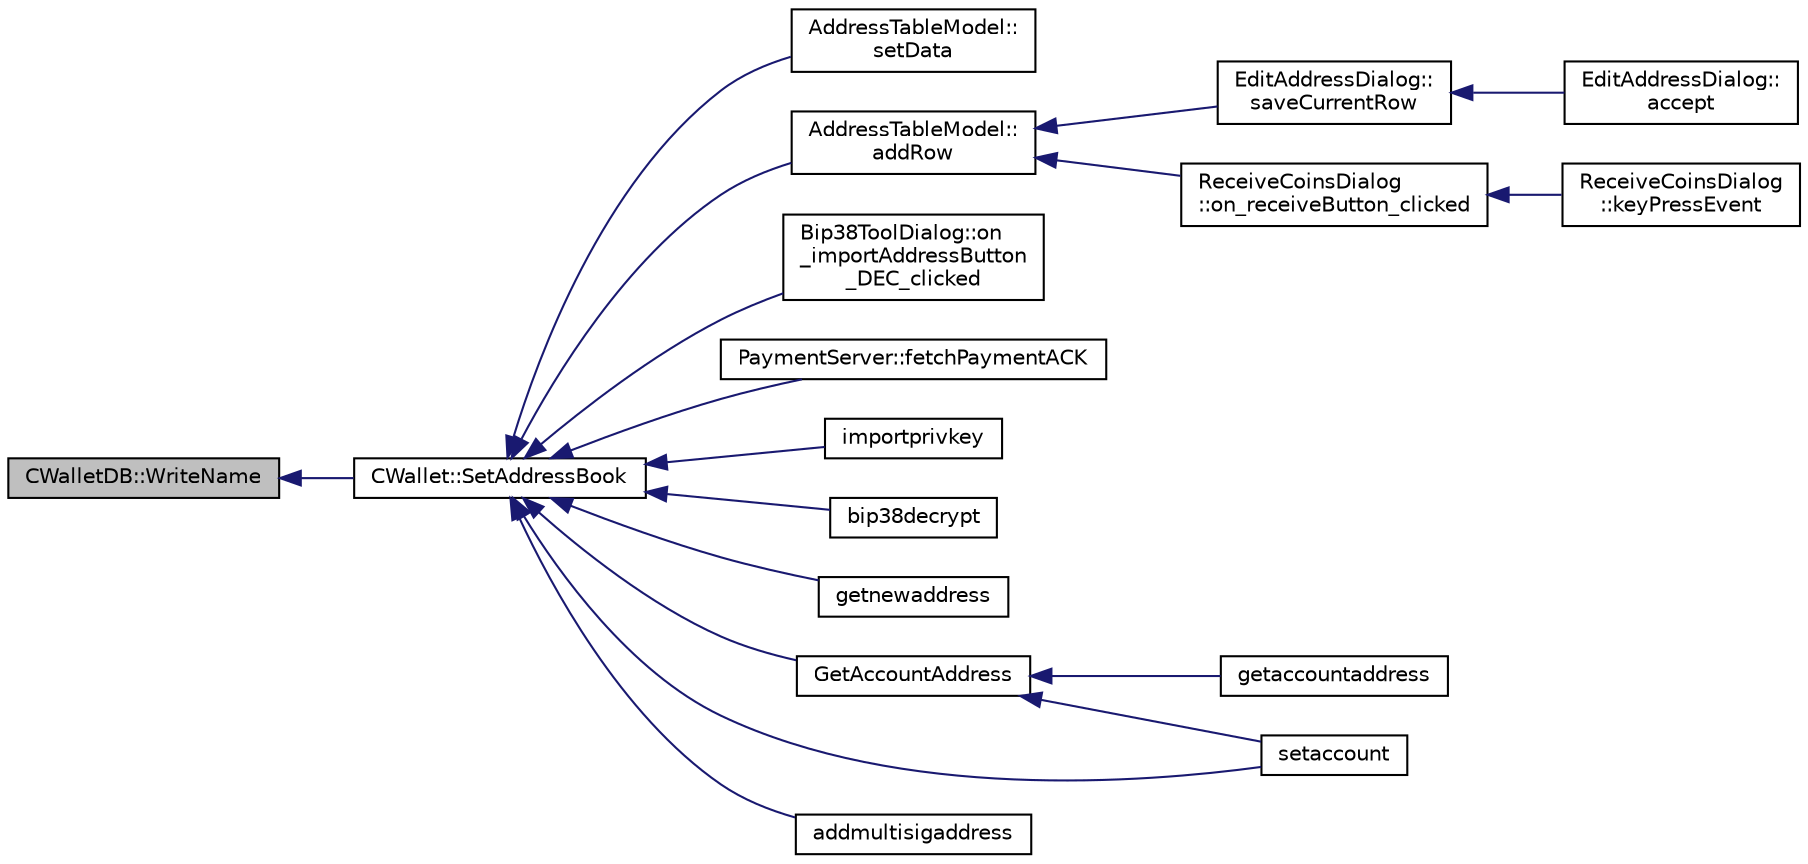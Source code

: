 digraph "CWalletDB::WriteName"
{
  edge [fontname="Helvetica",fontsize="10",labelfontname="Helvetica",labelfontsize="10"];
  node [fontname="Helvetica",fontsize="10",shape=record];
  rankdir="LR";
  Node291 [label="CWalletDB::WriteName",height=0.2,width=0.4,color="black", fillcolor="grey75", style="filled", fontcolor="black"];
  Node291 -> Node292 [dir="back",color="midnightblue",fontsize="10",style="solid",fontname="Helvetica"];
  Node292 [label="CWallet::SetAddressBook",height=0.2,width=0.4,color="black", fillcolor="white", style="filled",URL="$group___actions.html#ga53e5528d7005608594e73f500bc5bb8f"];
  Node292 -> Node293 [dir="back",color="midnightblue",fontsize="10",style="solid",fontname="Helvetica"];
  Node293 [label="AddressTableModel::\lsetData",height=0.2,width=0.4,color="black", fillcolor="white", style="filled",URL="$class_address_table_model.html#a5c6bd467fd1fc499d126fe2b7380ce5c"];
  Node292 -> Node294 [dir="back",color="midnightblue",fontsize="10",style="solid",fontname="Helvetica"];
  Node294 [label="AddressTableModel::\laddRow",height=0.2,width=0.4,color="black", fillcolor="white", style="filled",URL="$class_address_table_model.html#aa72edd2a093a6e9318639d69d3a23488"];
  Node294 -> Node295 [dir="back",color="midnightblue",fontsize="10",style="solid",fontname="Helvetica"];
  Node295 [label="EditAddressDialog::\lsaveCurrentRow",height=0.2,width=0.4,color="black", fillcolor="white", style="filled",URL="$class_edit_address_dialog.html#a8494a551799cd1f4c253e557424c206c"];
  Node295 -> Node296 [dir="back",color="midnightblue",fontsize="10",style="solid",fontname="Helvetica"];
  Node296 [label="EditAddressDialog::\laccept",height=0.2,width=0.4,color="black", fillcolor="white", style="filled",URL="$class_edit_address_dialog.html#ac52b71129806bccf6533d0e9441393b6"];
  Node294 -> Node297 [dir="back",color="midnightblue",fontsize="10",style="solid",fontname="Helvetica"];
  Node297 [label="ReceiveCoinsDialog\l::on_receiveButton_clicked",height=0.2,width=0.4,color="black", fillcolor="white", style="filled",URL="$class_receive_coins_dialog.html#a9db8de31f6889288cb22c061aa51e0cd"];
  Node297 -> Node298 [dir="back",color="midnightblue",fontsize="10",style="solid",fontname="Helvetica"];
  Node298 [label="ReceiveCoinsDialog\l::keyPressEvent",height=0.2,width=0.4,color="black", fillcolor="white", style="filled",URL="$class_receive_coins_dialog.html#abcf17b510c473bf3e94ef12f7f5cfc10"];
  Node292 -> Node299 [dir="back",color="midnightblue",fontsize="10",style="solid",fontname="Helvetica"];
  Node299 [label="Bip38ToolDialog::on\l_importAddressButton\l_DEC_clicked",height=0.2,width=0.4,color="black", fillcolor="white", style="filled",URL="$class_bip38_tool_dialog.html#a20a1363ad4ff8e241583b3ceb19379e6"];
  Node292 -> Node300 [dir="back",color="midnightblue",fontsize="10",style="solid",fontname="Helvetica"];
  Node300 [label="PaymentServer::fetchPaymentACK",height=0.2,width=0.4,color="black", fillcolor="white", style="filled",URL="$class_payment_server.html#ab846f9e8778e5cc878b644133e8628f1"];
  Node292 -> Node301 [dir="back",color="midnightblue",fontsize="10",style="solid",fontname="Helvetica"];
  Node301 [label="importprivkey",height=0.2,width=0.4,color="black", fillcolor="white", style="filled",URL="$rpcdump_8cpp.html#a3a6fdb974fce01220a895393d444e981"];
  Node292 -> Node302 [dir="back",color="midnightblue",fontsize="10",style="solid",fontname="Helvetica"];
  Node302 [label="bip38decrypt",height=0.2,width=0.4,color="black", fillcolor="white", style="filled",URL="$rpcdump_8cpp.html#a64a0e2e87f6d741efd662ac94080159d"];
  Node292 -> Node303 [dir="back",color="midnightblue",fontsize="10",style="solid",fontname="Helvetica"];
  Node303 [label="getnewaddress",height=0.2,width=0.4,color="black", fillcolor="white", style="filled",URL="$rpcwallet_8cpp.html#aead824d845d670fbd8f187ebd4f9a535"];
  Node292 -> Node304 [dir="back",color="midnightblue",fontsize="10",style="solid",fontname="Helvetica"];
  Node304 [label="GetAccountAddress",height=0.2,width=0.4,color="black", fillcolor="white", style="filled",URL="$rpcwallet_8cpp.html#aa3d9baf7a6fc6c9f0a08ec861ca52f59"];
  Node304 -> Node305 [dir="back",color="midnightblue",fontsize="10",style="solid",fontname="Helvetica"];
  Node305 [label="getaccountaddress",height=0.2,width=0.4,color="black", fillcolor="white", style="filled",URL="$rpcwallet_8cpp.html#a92145bcb3cfb45eb47dca18f1c94c434"];
  Node304 -> Node306 [dir="back",color="midnightblue",fontsize="10",style="solid",fontname="Helvetica"];
  Node306 [label="setaccount",height=0.2,width=0.4,color="black", fillcolor="white", style="filled",URL="$rpcwallet_8cpp.html#a6bf0dc200554f841a4549a2e5087f699"];
  Node292 -> Node306 [dir="back",color="midnightblue",fontsize="10",style="solid",fontname="Helvetica"];
  Node292 -> Node307 [dir="back",color="midnightblue",fontsize="10",style="solid",fontname="Helvetica"];
  Node307 [label="addmultisigaddress",height=0.2,width=0.4,color="black", fillcolor="white", style="filled",URL="$rpcwallet_8cpp.html#a01e8a83cbd4209f10c71719383d7ca2d"];
}
